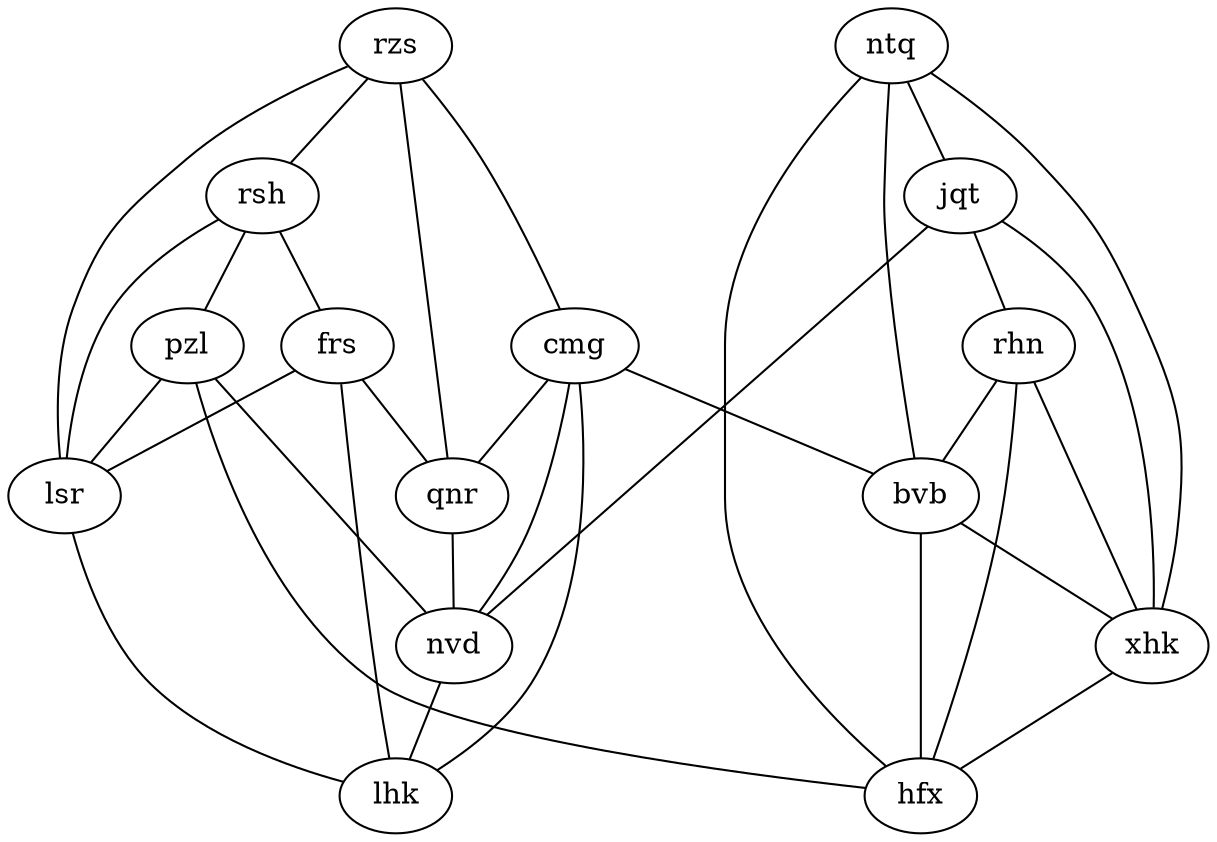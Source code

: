 graph {
frs -- qnr [tooltip="frs/qnr"]
frs -- lhk [tooltip="frs/lhk"]
frs -- lsr [tooltip="frs/lsr"]
lsr -- lhk [tooltip="lsr/lhk"]
rzs -- qnr [tooltip="rzs/qnr"]
rzs -- cmg [tooltip="rzs/cmg"]
rzs -- lsr [tooltip="rzs/lsr"]
rzs -- rsh [tooltip="rzs/rsh"]
ntq -- jqt [tooltip="ntq/jqt"]
ntq -- hfx [tooltip="ntq/hfx"]
ntq -- bvb [tooltip="ntq/bvb"]
ntq -- xhk [tooltip="ntq/xhk"]
pzl -- lsr [tooltip="pzl/lsr"]
pzl -- hfx [tooltip="pzl/hfx"]
pzl -- nvd [tooltip="pzl/nvd"]
bvb -- xhk [tooltip="bvb/xhk"]
bvb -- hfx [tooltip="bvb/hfx"]
qnr -- nvd [tooltip="qnr/nvd"]
rhn -- xhk [tooltip="rhn/xhk"]
rhn -- bvb [tooltip="rhn/bvb"]
rhn -- hfx [tooltip="rhn/hfx"]
xhk -- hfx [tooltip="xhk/hfx"]
nvd -- lhk [tooltip="nvd/lhk"]
cmg -- qnr [tooltip="cmg/qnr"]
cmg -- nvd [tooltip="cmg/nvd"]
cmg -- lhk [tooltip="cmg/lhk"]
cmg -- bvb [tooltip="cmg/bvb"]
rsh -- frs [tooltip="rsh/frs"]
rsh -- pzl [tooltip="rsh/pzl"]
rsh -- lsr [tooltip="rsh/lsr"]
jqt -- rhn [tooltip="jqt/rhn"]
jqt -- xhk [tooltip="jqt/xhk"]
jqt -- nvd [tooltip="jqt/nvd"]
}

